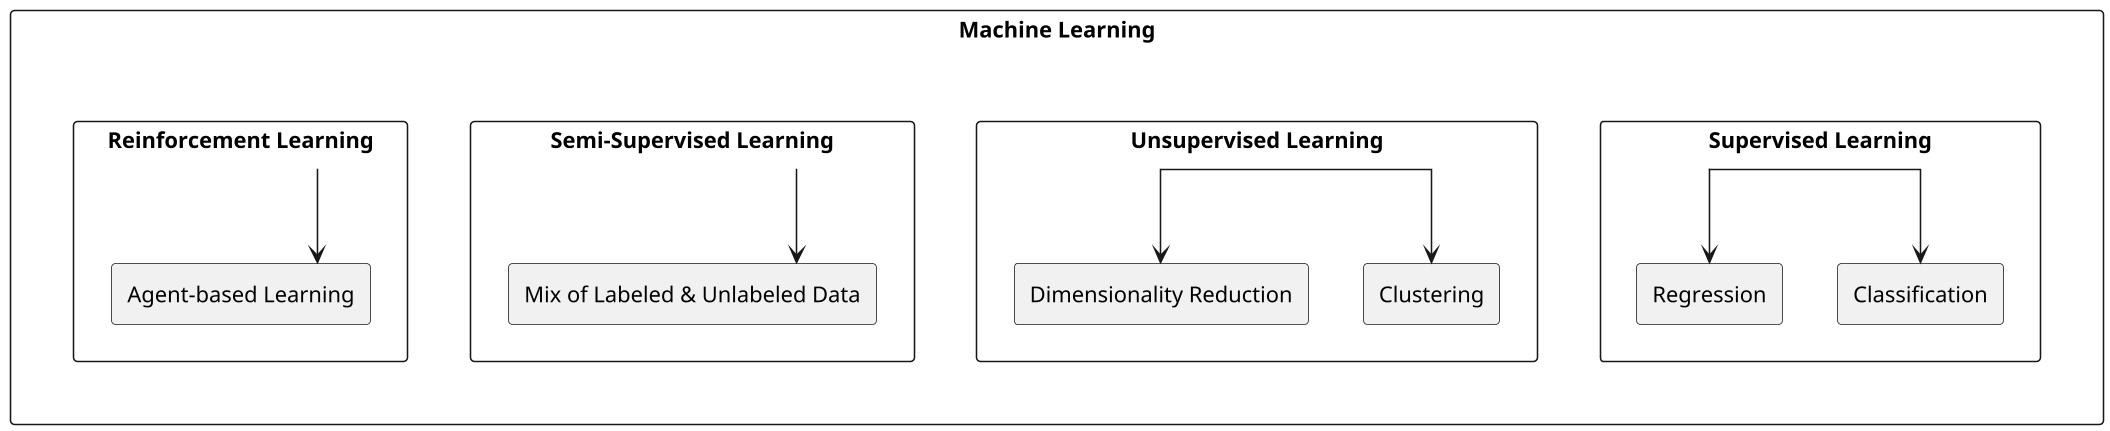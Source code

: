 @startuml

skinparam dpi 150
skinparam linetype ortho
skinparam shadowing false
skinparam defaultFontSize 14

rectangle "Machine Learning" as ML {
  rectangle "Supervised Learning" as SL {
    rectangle "Classification" as CL
    rectangle "Regression" as RG
  }

  rectangle "Unsupervised Learning" as UL {
    rectangle "Clustering" as CLU
    rectangle "Dimensionality Reduction" as DR
  }
  
  rectangle "Semi-Supervised Learning" as SSL {
    rectangle "Mix of Labeled & Unlabeled Data" as MIX
  }
  
  rectangle "Reinforcement Learning" as RL {
    rectangle "Agent-based Learning" as AG
  }
}

ML -[hidden]-> SL
ML -[hidden]-> UL
ML -[hidden]-> SSL
ML -[hidden]-> RL

SL -down-> CL
SL -down-> RG
UL -down-> CLU
UL -down-> DR
SSL -down-> MIX
RL -down-> AG

@enduml
